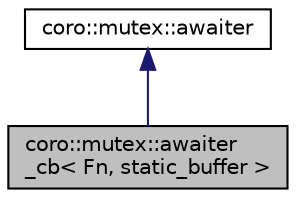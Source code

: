 digraph "coro::mutex::awaiter_cb&lt; Fn, static_buffer &gt;"
{
 // LATEX_PDF_SIZE
  edge [fontname="Helvetica",fontsize="10",labelfontname="Helvetica",labelfontsize="10"];
  node [fontname="Helvetica",fontsize="10",shape=record];
  Node1 [label="coro::mutex::awaiter\l_cb\< Fn, static_buffer \>",height=0.2,width=0.4,color="black", fillcolor="grey75", style="filled", fontcolor="black",tooltip="awaiter with a callback function"];
  Node2 -> Node1 [dir="back",color="midnightblue",fontsize="10",style="solid",fontname="Helvetica"];
  Node2 [label="coro::mutex::awaiter",height=0.2,width=0.4,color="black", fillcolor="white", style="filled",URL="$classcoro_1_1mutex_1_1awaiter.html",tooltip="awaiter is object used in most of cases by coroutines, however it is building block of this class"];
}
